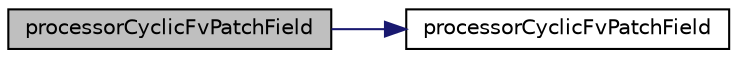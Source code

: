 digraph "processorCyclicFvPatchField"
{
  bgcolor="transparent";
  edge [fontname="Helvetica",fontsize="10",labelfontname="Helvetica",labelfontsize="10"];
  node [fontname="Helvetica",fontsize="10",shape=record];
  rankdir="LR";
  Node4 [label="processorCyclicFvPatchField",height=0.2,width=0.4,color="black", fillcolor="grey75", style="filled", fontcolor="black"];
  Node4 -> Node5 [color="midnightblue",fontsize="10",style="solid",fontname="Helvetica"];
  Node5 [label="processorCyclicFvPatchField",height=0.2,width=0.4,color="black",URL="$a22837.html#afec67253fbd6810495ae43d5315ea283",tooltip="Construct from patch and internal field. "];
}
